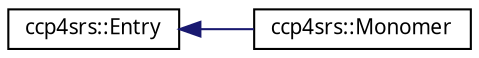 digraph "Graphical Class Hierarchy"
{
  edge [fontname="FreeSans.ttf",fontsize="10",labelfontname="FreeSans.ttf",labelfontsize="10"];
  node [fontname="FreeSans.ttf",fontsize="10",shape=record];
  rankdir="LR";
  Node1 [label="ccp4srs::Entry",height=0.2,width=0.4,color="black", fillcolor="white", style="filled",URL="$classccp4srs_1_1_entry.html"];
  Node1 -> Node2 [dir="back",color="midnightblue",fontsize="10",style="solid",fontname="FreeSans.ttf"];
  Node2 [label="ccp4srs::Monomer",height=0.2,width=0.4,color="black", fillcolor="white", style="filled",URL="$classccp4srs_1_1_monomer.html"];
}
